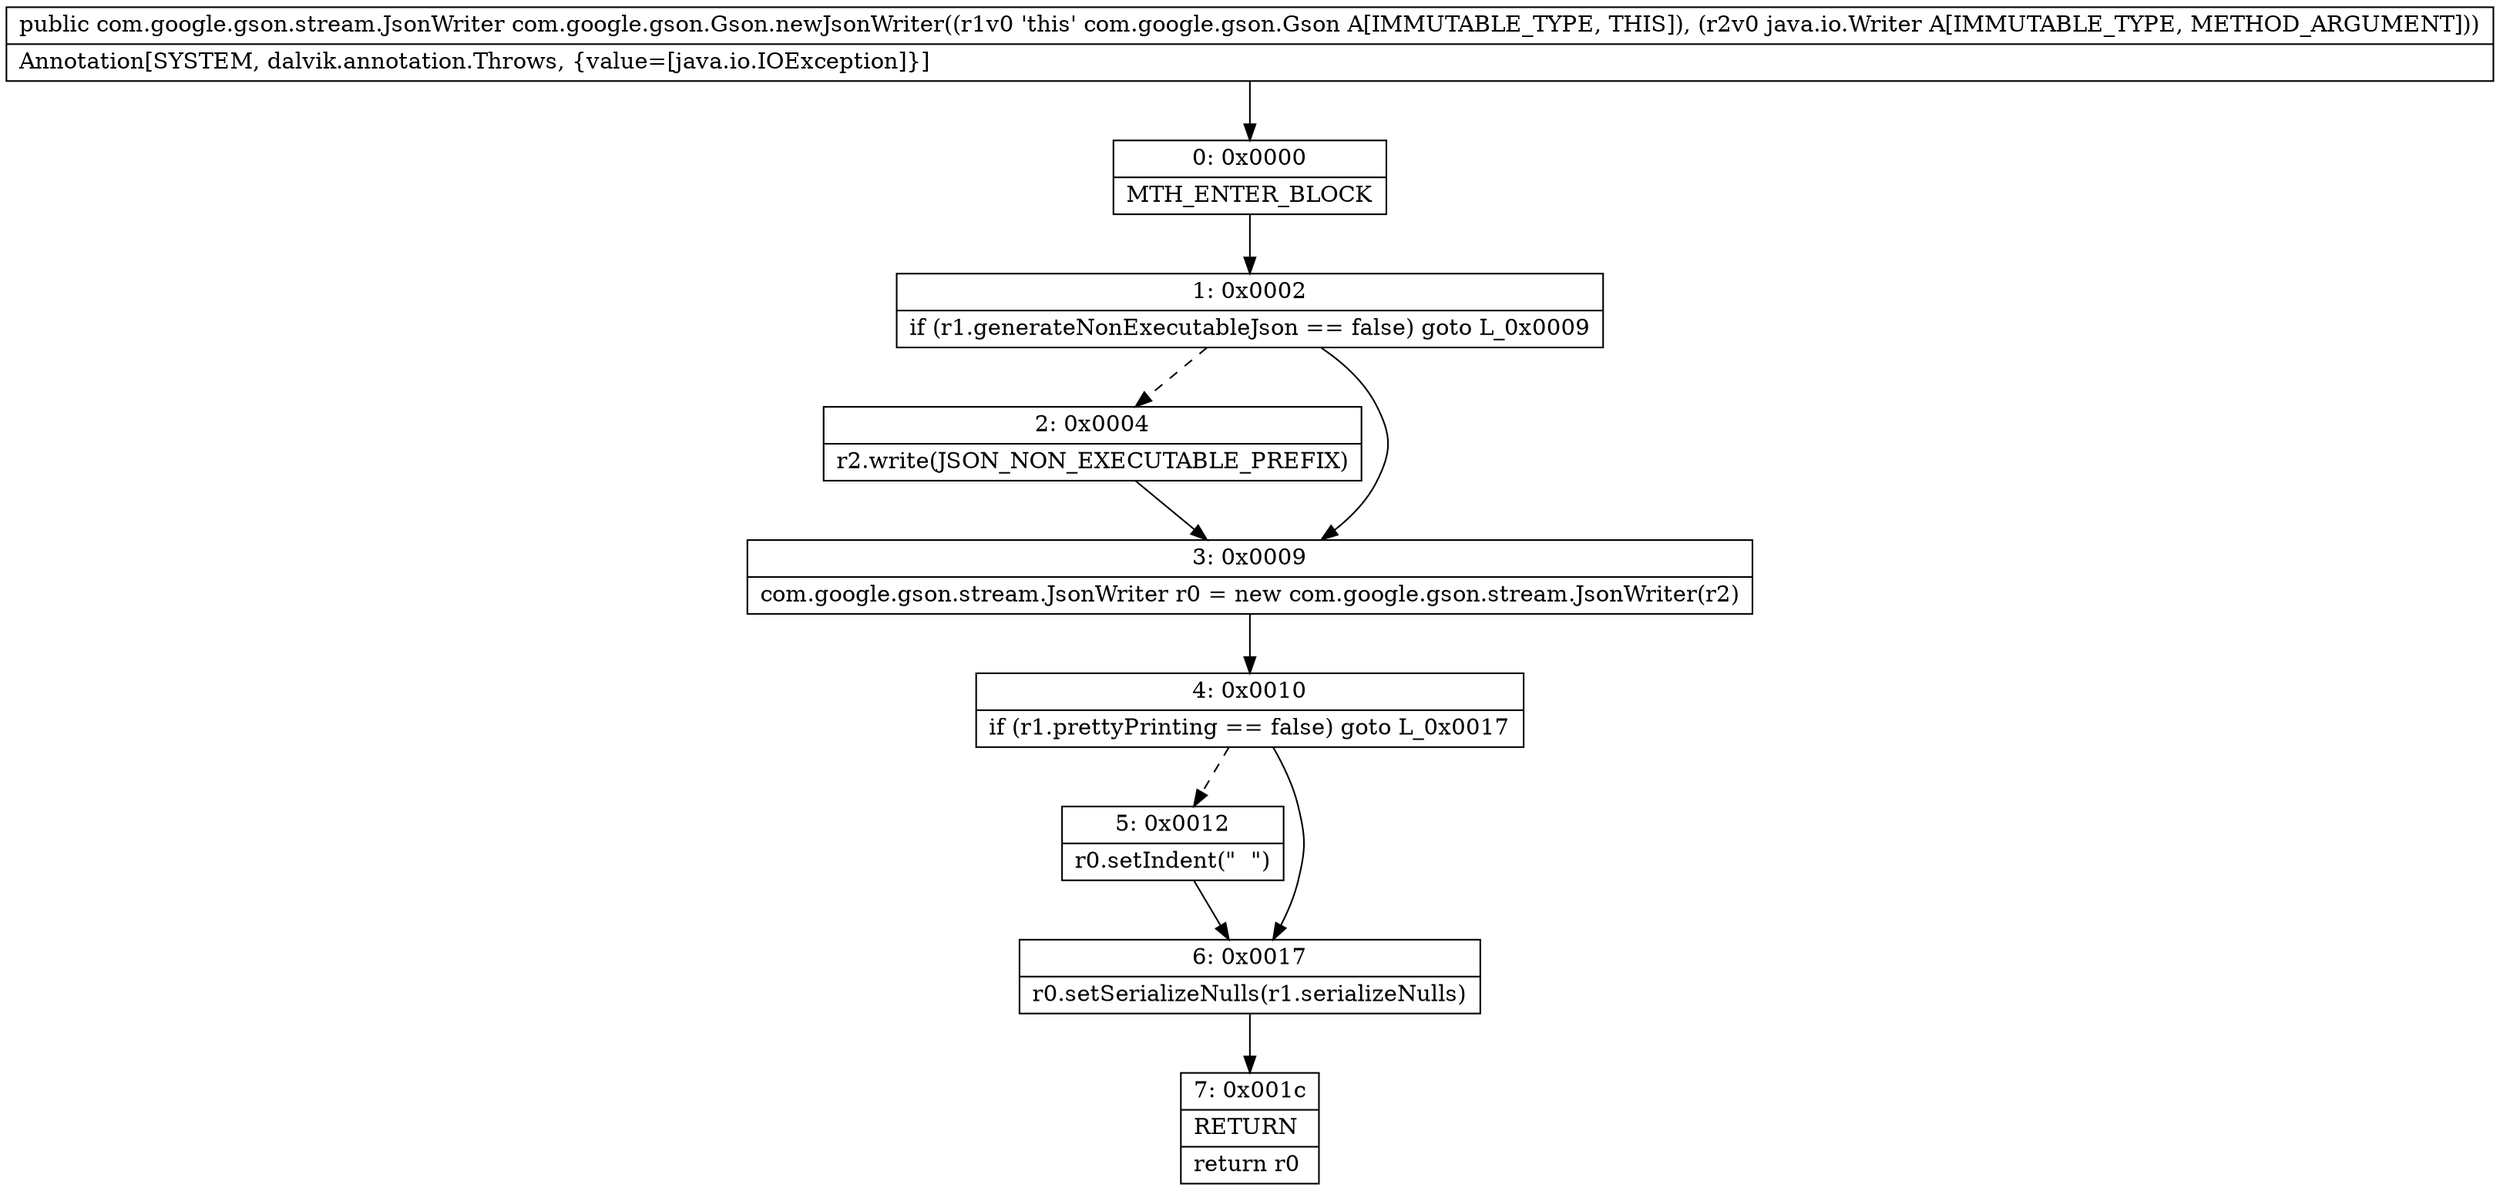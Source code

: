 digraph "CFG forcom.google.gson.Gson.newJsonWriter(Ljava\/io\/Writer;)Lcom\/google\/gson\/stream\/JsonWriter;" {
Node_0 [shape=record,label="{0\:\ 0x0000|MTH_ENTER_BLOCK\l}"];
Node_1 [shape=record,label="{1\:\ 0x0002|if (r1.generateNonExecutableJson == false) goto L_0x0009\l}"];
Node_2 [shape=record,label="{2\:\ 0x0004|r2.write(JSON_NON_EXECUTABLE_PREFIX)\l}"];
Node_3 [shape=record,label="{3\:\ 0x0009|com.google.gson.stream.JsonWriter r0 = new com.google.gson.stream.JsonWriter(r2)\l}"];
Node_4 [shape=record,label="{4\:\ 0x0010|if (r1.prettyPrinting == false) goto L_0x0017\l}"];
Node_5 [shape=record,label="{5\:\ 0x0012|r0.setIndent(\"  \")\l}"];
Node_6 [shape=record,label="{6\:\ 0x0017|r0.setSerializeNulls(r1.serializeNulls)\l}"];
Node_7 [shape=record,label="{7\:\ 0x001c|RETURN\l|return r0\l}"];
MethodNode[shape=record,label="{public com.google.gson.stream.JsonWriter com.google.gson.Gson.newJsonWriter((r1v0 'this' com.google.gson.Gson A[IMMUTABLE_TYPE, THIS]), (r2v0 java.io.Writer A[IMMUTABLE_TYPE, METHOD_ARGUMENT]))  | Annotation[SYSTEM, dalvik.annotation.Throws, \{value=[java.io.IOException]\}]\l}"];
MethodNode -> Node_0;
Node_0 -> Node_1;
Node_1 -> Node_2[style=dashed];
Node_1 -> Node_3;
Node_2 -> Node_3;
Node_3 -> Node_4;
Node_4 -> Node_5[style=dashed];
Node_4 -> Node_6;
Node_5 -> Node_6;
Node_6 -> Node_7;
}


